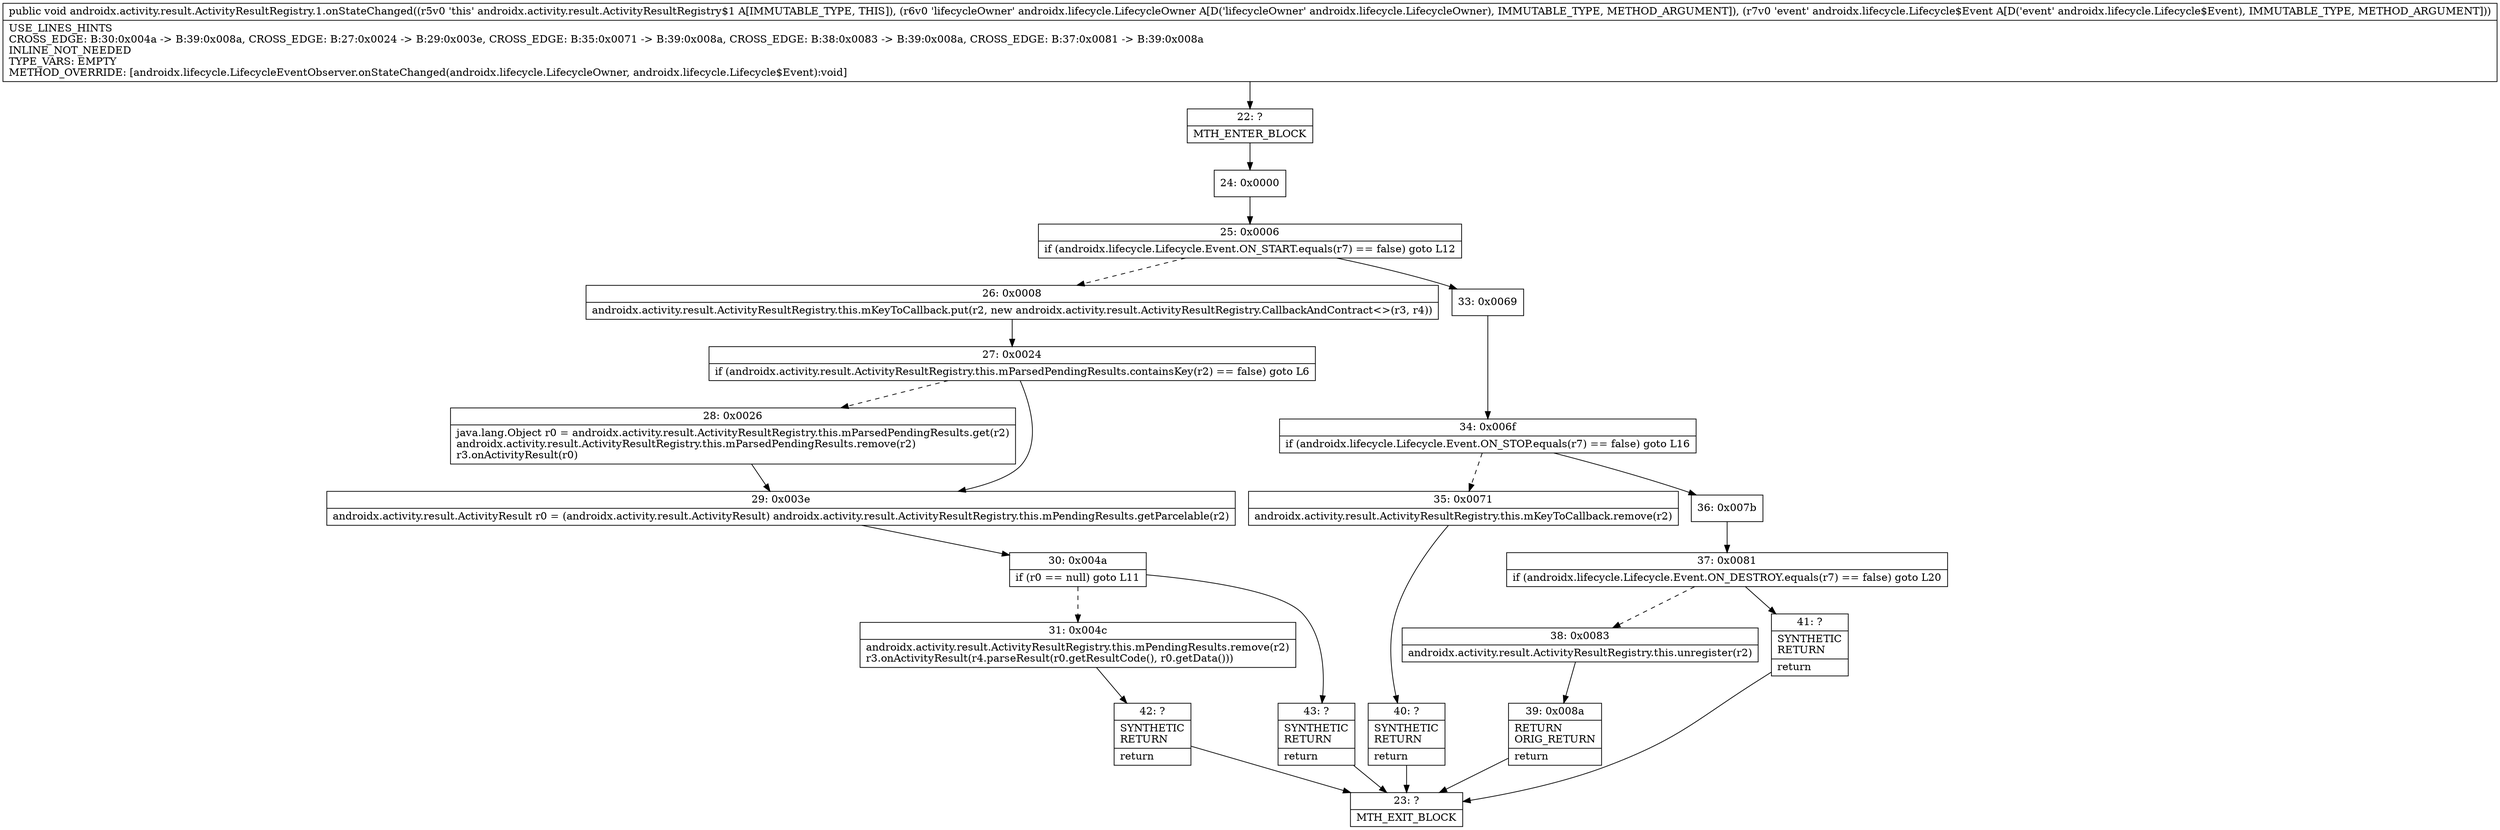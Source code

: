 digraph "CFG forandroidx.activity.result.ActivityResultRegistry.1.onStateChanged(Landroidx\/lifecycle\/LifecycleOwner;Landroidx\/lifecycle\/Lifecycle$Event;)V" {
Node_22 [shape=record,label="{22\:\ ?|MTH_ENTER_BLOCK\l}"];
Node_24 [shape=record,label="{24\:\ 0x0000}"];
Node_25 [shape=record,label="{25\:\ 0x0006|if (androidx.lifecycle.Lifecycle.Event.ON_START.equals(r7) == false) goto L12\l}"];
Node_26 [shape=record,label="{26\:\ 0x0008|androidx.activity.result.ActivityResultRegistry.this.mKeyToCallback.put(r2, new androidx.activity.result.ActivityResultRegistry.CallbackAndContract\<\>(r3, r4))\l}"];
Node_27 [shape=record,label="{27\:\ 0x0024|if (androidx.activity.result.ActivityResultRegistry.this.mParsedPendingResults.containsKey(r2) == false) goto L6\l}"];
Node_28 [shape=record,label="{28\:\ 0x0026|java.lang.Object r0 = androidx.activity.result.ActivityResultRegistry.this.mParsedPendingResults.get(r2)\landroidx.activity.result.ActivityResultRegistry.this.mParsedPendingResults.remove(r2)\lr3.onActivityResult(r0)\l}"];
Node_29 [shape=record,label="{29\:\ 0x003e|androidx.activity.result.ActivityResult r0 = (androidx.activity.result.ActivityResult) androidx.activity.result.ActivityResultRegistry.this.mPendingResults.getParcelable(r2)\l}"];
Node_30 [shape=record,label="{30\:\ 0x004a|if (r0 == null) goto L11\l}"];
Node_31 [shape=record,label="{31\:\ 0x004c|androidx.activity.result.ActivityResultRegistry.this.mPendingResults.remove(r2)\lr3.onActivityResult(r4.parseResult(r0.getResultCode(), r0.getData()))\l}"];
Node_42 [shape=record,label="{42\:\ ?|SYNTHETIC\lRETURN\l|return\l}"];
Node_23 [shape=record,label="{23\:\ ?|MTH_EXIT_BLOCK\l}"];
Node_43 [shape=record,label="{43\:\ ?|SYNTHETIC\lRETURN\l|return\l}"];
Node_33 [shape=record,label="{33\:\ 0x0069}"];
Node_34 [shape=record,label="{34\:\ 0x006f|if (androidx.lifecycle.Lifecycle.Event.ON_STOP.equals(r7) == false) goto L16\l}"];
Node_35 [shape=record,label="{35\:\ 0x0071|androidx.activity.result.ActivityResultRegistry.this.mKeyToCallback.remove(r2)\l}"];
Node_40 [shape=record,label="{40\:\ ?|SYNTHETIC\lRETURN\l|return\l}"];
Node_36 [shape=record,label="{36\:\ 0x007b}"];
Node_37 [shape=record,label="{37\:\ 0x0081|if (androidx.lifecycle.Lifecycle.Event.ON_DESTROY.equals(r7) == false) goto L20\l}"];
Node_38 [shape=record,label="{38\:\ 0x0083|androidx.activity.result.ActivityResultRegistry.this.unregister(r2)\l}"];
Node_39 [shape=record,label="{39\:\ 0x008a|RETURN\lORIG_RETURN\l|return\l}"];
Node_41 [shape=record,label="{41\:\ ?|SYNTHETIC\lRETURN\l|return\l}"];
MethodNode[shape=record,label="{public void androidx.activity.result.ActivityResultRegistry.1.onStateChanged((r5v0 'this' androidx.activity.result.ActivityResultRegistry$1 A[IMMUTABLE_TYPE, THIS]), (r6v0 'lifecycleOwner' androidx.lifecycle.LifecycleOwner A[D('lifecycleOwner' androidx.lifecycle.LifecycleOwner), IMMUTABLE_TYPE, METHOD_ARGUMENT]), (r7v0 'event' androidx.lifecycle.Lifecycle$Event A[D('event' androidx.lifecycle.Lifecycle$Event), IMMUTABLE_TYPE, METHOD_ARGUMENT]))  | USE_LINES_HINTS\lCROSS_EDGE: B:30:0x004a \-\> B:39:0x008a, CROSS_EDGE: B:27:0x0024 \-\> B:29:0x003e, CROSS_EDGE: B:35:0x0071 \-\> B:39:0x008a, CROSS_EDGE: B:38:0x0083 \-\> B:39:0x008a, CROSS_EDGE: B:37:0x0081 \-\> B:39:0x008a\lINLINE_NOT_NEEDED\lTYPE_VARS: EMPTY\lMETHOD_OVERRIDE: [androidx.lifecycle.LifecycleEventObserver.onStateChanged(androidx.lifecycle.LifecycleOwner, androidx.lifecycle.Lifecycle$Event):void]\l}"];
MethodNode -> Node_22;Node_22 -> Node_24;
Node_24 -> Node_25;
Node_25 -> Node_26[style=dashed];
Node_25 -> Node_33;
Node_26 -> Node_27;
Node_27 -> Node_28[style=dashed];
Node_27 -> Node_29;
Node_28 -> Node_29;
Node_29 -> Node_30;
Node_30 -> Node_31[style=dashed];
Node_30 -> Node_43;
Node_31 -> Node_42;
Node_42 -> Node_23;
Node_43 -> Node_23;
Node_33 -> Node_34;
Node_34 -> Node_35[style=dashed];
Node_34 -> Node_36;
Node_35 -> Node_40;
Node_40 -> Node_23;
Node_36 -> Node_37;
Node_37 -> Node_38[style=dashed];
Node_37 -> Node_41;
Node_38 -> Node_39;
Node_39 -> Node_23;
Node_41 -> Node_23;
}

